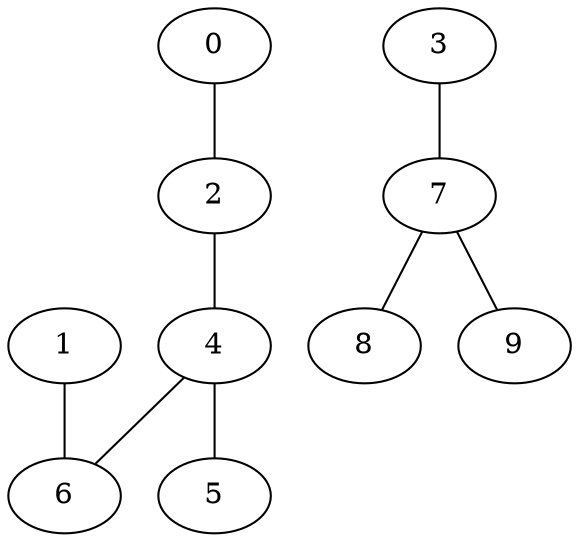 graph "sampletest150-mod2_image6.bmp" {
	0	 [type=endpoint,
		x=327,
		y=35];
	2	 [type=corner,
		x=329,
		y=244];
	0 -- 2	 [angle0="1.56",
		frequency=1,
		type0=line];
	1	 [type=endpoint,
		x=324,
		y=479];
	6	 [type=corner,
		x=329,
		y=266];
	1 -- 6	 [angle0="-1.55",
		frequency=1,
		type0=line];
	4	 [type=intersection,
		x=344,
		y=255];
	2 -- 4	 [angle0=".63",
		frequency=1,
		type0=line];
	3	 [type=endpoint,
		x=142,
		y=260];
	7	 [type=intersection,
		x=191,
		y=265];
	3 -- 7	 [angle0=".10",
		frequency=1,
		type0=line];
	5	 [type=endpoint,
		x=379,
		y=257];
	4 -- 5	 [angle0=".06",
		frequency=1,
		type0=line];
	4 -- 6	 [angle0="-.63",
		frequency=1,
		type0=line];
	8	 [type=endpoint,
		x=193,
		y=34];
	7 -- 8	 [angle0="-1.56",
		frequency=1,
		type0=line];
	9	 [type=endpoint,
		x=192,
		y=479];
	7 -- 9	 [angle0="1.57",
		frequency=1,
		type0=line];
}
